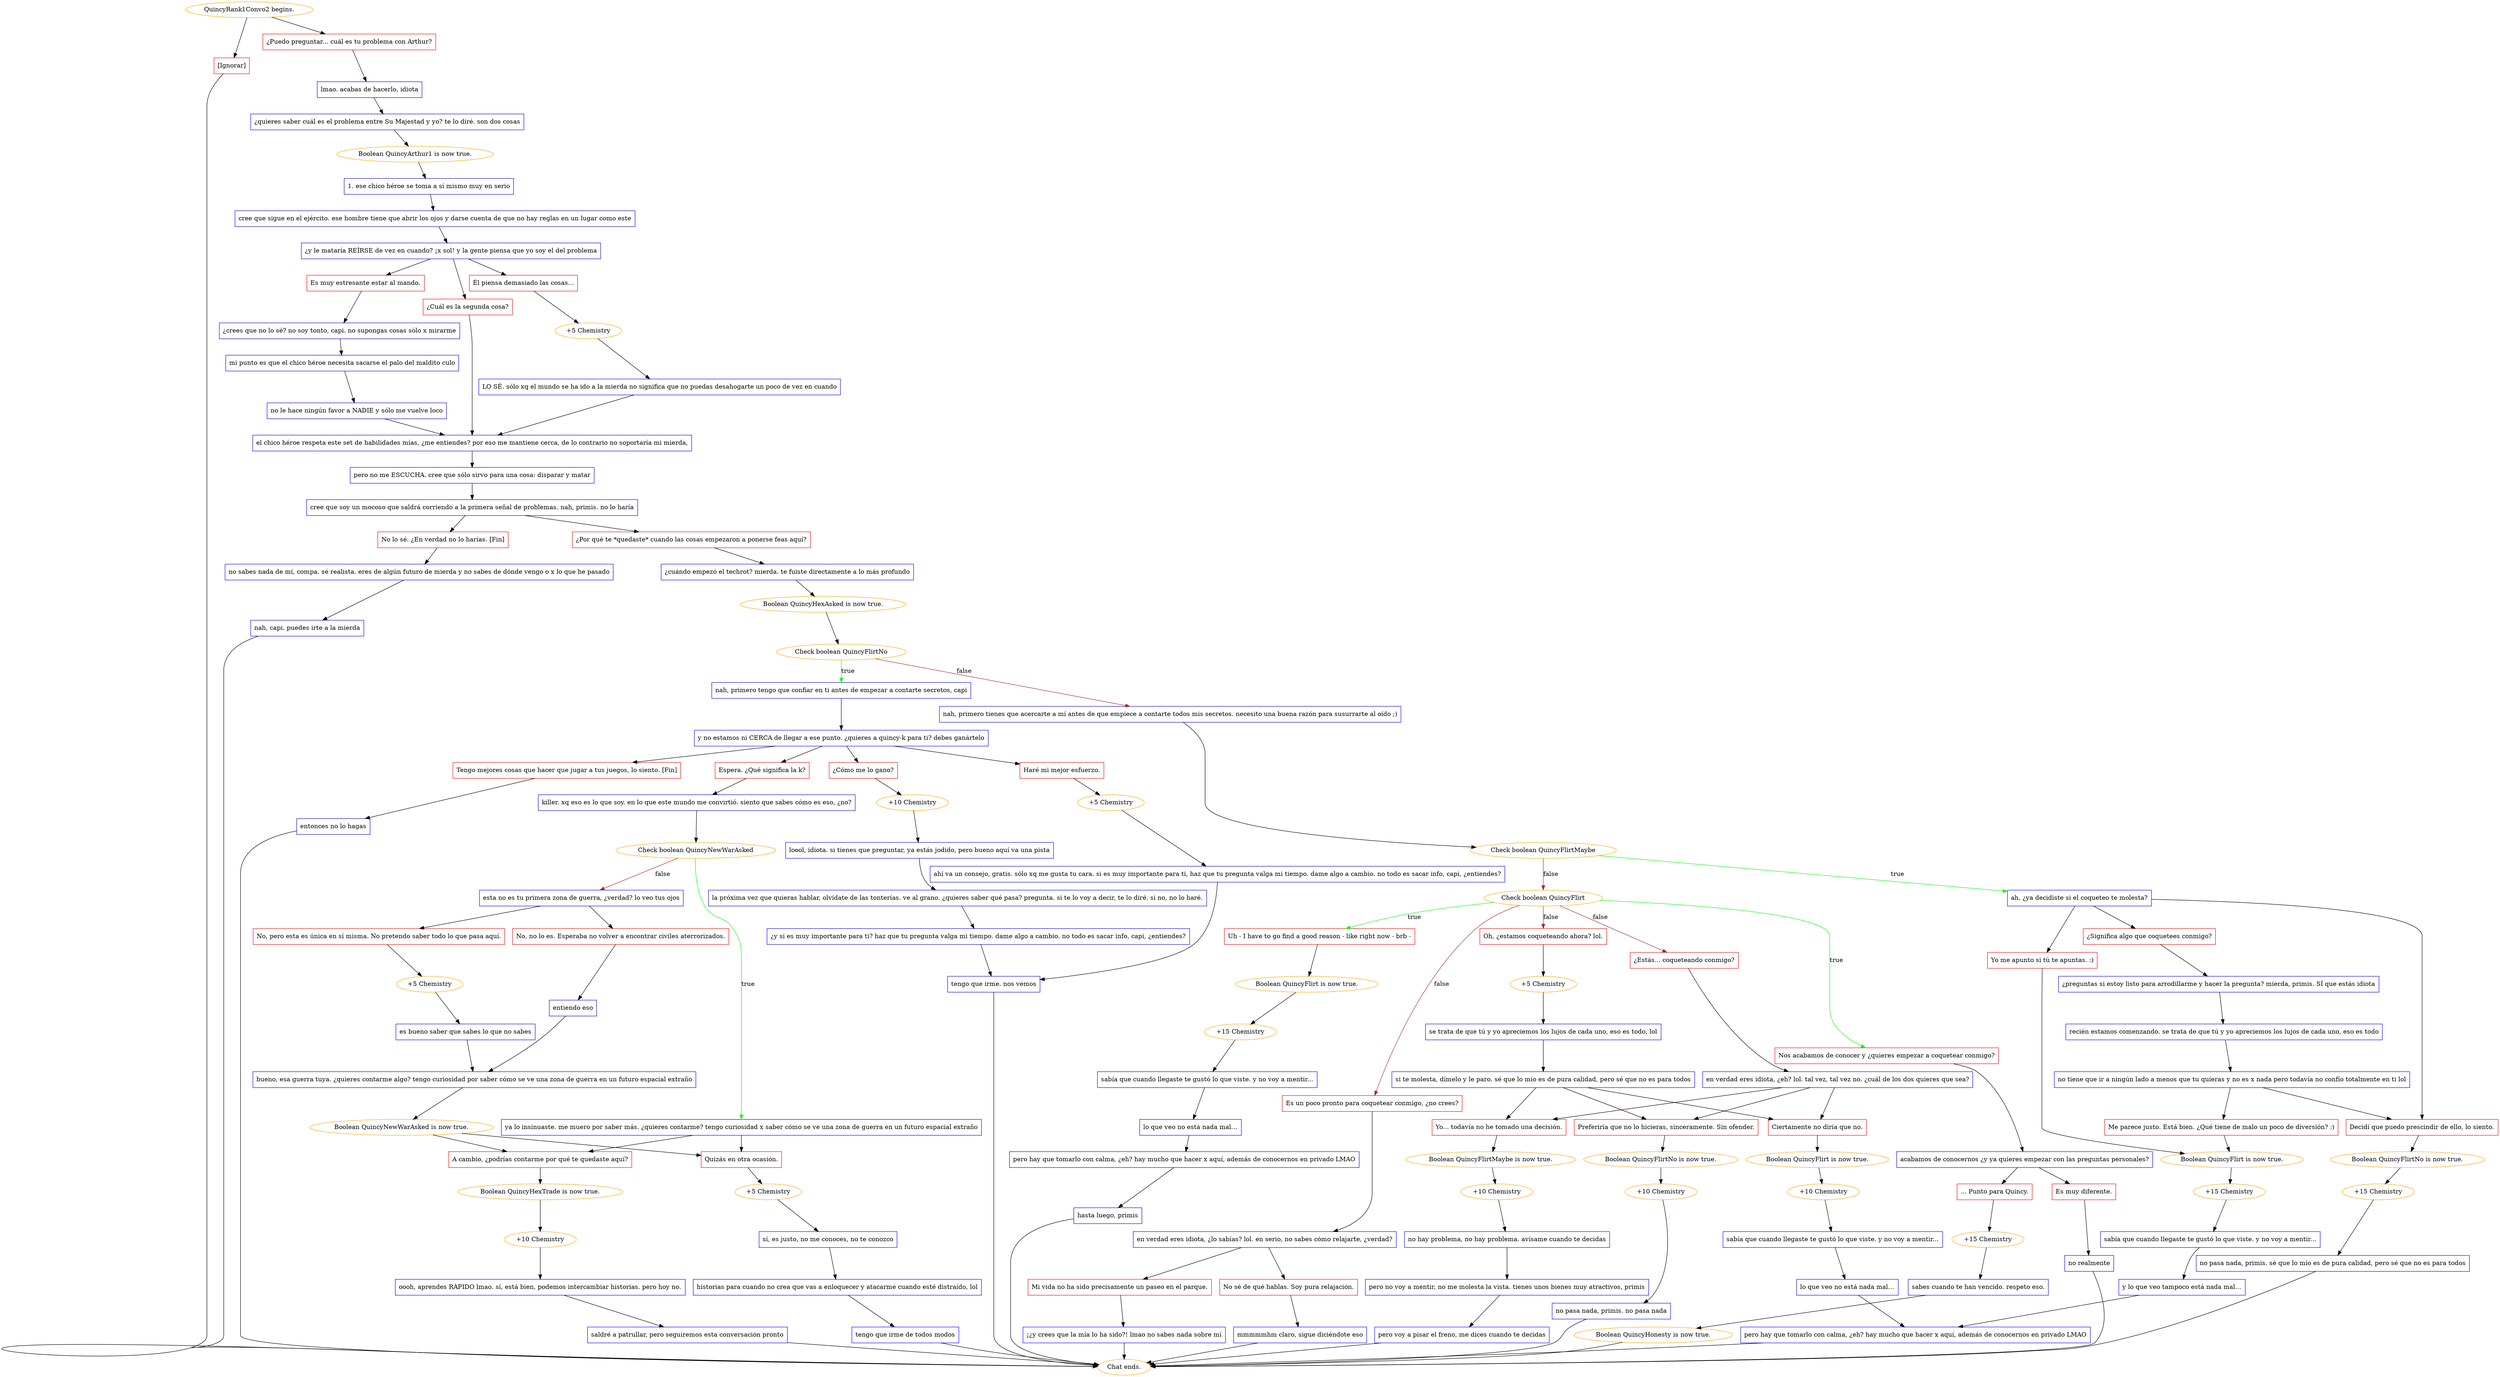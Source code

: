 digraph {
	"QuincyRank1Convo2 begins." [color=orange];
		"QuincyRank1Convo2 begins." -> j2103137465;
		"QuincyRank1Convo2 begins." -> j984287941;
	j2103137465 [label="¿Puedo preguntar... cuál es tu problema con Arthur?",shape=box,color=red];
		j2103137465 -> j1686038805;
	j984287941 [label="[Ignorar]",shape=box,color=red];
		j984287941 -> "Chat ends.";
	j1686038805 [label="lmao. acabas de hacerlo, idiota",shape=box,color=blue];
		j1686038805 -> j1963322551;
	"Chat ends." [color=orange];
	j1963322551 [label="¿quieres saber cuál es el problema entre Su Majestad y yo? te lo diré. son dos cosas",shape=box,color=blue];
		j1963322551 -> j1929264730;
	j1929264730 [label="Boolean QuincyArthur1 is now true.",color=orange];
		j1929264730 -> j589300831;
	j589300831 [label="1. ese chico héroe se toma a sí mismo muy en serio",shape=box,color=blue];
		j589300831 -> j2040102380;
	j2040102380 [label="cree que sigue en el ejército. ese hombre tiene que abrir los ojos y darse cuenta de que no hay reglas en un lugar como este",shape=box,color=blue];
		j2040102380 -> j2929891793;
	j2929891793 [label="¿y le mataría REÍRSE de vez en cuando? ¡x sol! y la gente piensa que yo soy el del problema",shape=box,color=blue];
		j2929891793 -> j599671821;
		j2929891793 -> j252503050;
		j2929891793 -> j3139952950;
	j599671821 [label="Es muy estresante estar al mando.",shape=box,color=red];
		j599671821 -> j258254594;
	j252503050 [label="Él piensa demasiado las cosas...",shape=box,color=red];
		j252503050 -> j1441836080;
	j3139952950 [label="¿Cuál es la segunda cosa?",shape=box,color=red];
		j3139952950 -> j3248741734;
	j258254594 [label="¿crees que no lo sé? no soy tonto, capi. no supongas cosas sólo x mirarme",shape=box,color=blue];
		j258254594 -> j244085212;
	j1441836080 [label="+5 Chemistry",color=orange];
		j1441836080 -> j2646067137;
	j3248741734 [label="el chico héroe respeta este set de habilidades mías, ¿me entiendes? por eso me mantiene cerca, de lo contrario no soportaría mi mierda,",shape=box,color=blue];
		j3248741734 -> j591758735;
	j244085212 [label="mi punto es que el chico héroe necesita sacarse el palo del maldito culo",shape=box,color=blue];
		j244085212 -> j2954507470;
	j2646067137 [label="LO SÉ. sólo xq el mundo se ha ido a la mierda no significa que no puedas desahogarte un poco de vez en cuando",shape=box,color=blue];
		j2646067137 -> j3248741734;
	j591758735 [label="pero no me ESCUCHA. cree que sólo sirvo para una cosa: disparar y matar",shape=box,color=blue];
		j591758735 -> j365344543;
	j2954507470 [label="no le hace ningún favor a NADIE y sólo me vuelve loco",shape=box,color=blue];
		j2954507470 -> j3248741734;
	j365344543 [label="cree que soy un mocoso que saldrá corriendo a la primera señal de problemas. nah, primis. no lo haría",shape=box,color=blue];
		j365344543 -> j1533027700;
		j365344543 -> j258099809;
	j1533027700 [label="¿Por qué te *quedaste* cuando las cosas empezaron a ponerse feas aquí?",shape=box,color=red];
		j1533027700 -> j140089773;
	j258099809 [label="No lo sé. ¿En verdad no lo harías. [Fin]",shape=box,color=red];
		j258099809 -> j1756058439;
	j140089773 [label="¿cuándo empezó el techrot? mierda. te fuiste directamente a lo más profundo",shape=box,color=blue];
		j140089773 -> j3641590870;
	j1756058439 [label="no sabes nada de mí, compa. sé realista. eres de algún futuro de mierda y no sabes de dónde vengo o x lo que he pasado",shape=box,color=blue];
		j1756058439 -> j3578757200;
	j3641590870 [label="Boolean QuincyHexAsked is now true.",color=orange];
		j3641590870 -> j3548048665;
	j3578757200 [label="nah, capi. puedes irte a la mierda",shape=box,color=blue];
		j3578757200 -> "Chat ends.";
	j3548048665 [label="Check boolean QuincyFlirtNo",color=orange];
		j3548048665 -> j2376687721 [label=true,color=green];
		j3548048665 -> j4053952043 [label=false,color=brown];
	j2376687721 [label="nah, primero tengo que confiar en ti antes de empezar a contarte secretos, capi",shape=box,color=blue];
		j2376687721 -> j1550435138;
	j4053952043 [label="nah, primero tienes que acercarte a mí antes de que empiece a contarte todos mis secretos. necesito una buena razón para susurrarte al oído ;)",shape=box,color=blue];
		j4053952043 -> j1233336455;
	j1550435138 [label="y no estamos ni CERCA de llegar a ese punto. ¿quieres a quincy-k para ti? debes ganártelo",shape=box,color=blue];
		j1550435138 -> j2220430048;
		j1550435138 -> j3500237958;
		j1550435138 -> j1478395084;
		j1550435138 -> j1458069266;
	j1233336455 [label="Check boolean QuincyFlirtMaybe",color=orange];
		j1233336455 -> j335749850 [label=true,color=green];
		j1233336455 -> j1983737803 [label=false,color=brown];
	j2220430048 [label="Haré mi mejor esfuerzo.",shape=box,color=red];
		j2220430048 -> j1387906122;
	j3500237958 [label="¿Cómo me lo gano?",shape=box,color=red];
		j3500237958 -> j2334404979;
	j1478395084 [label="Espera. ¿Qué significa la k?",shape=box,color=red];
		j1478395084 -> j108337397;
	j1458069266 [label="Tengo mejores cosas que hacer que jugar a tus juegos, lo siento. [Fin]",shape=box,color=red];
		j1458069266 -> j3580346786;
	j335749850 [label="ah, ¿ya decidiste si el coqueteo te molesta?",shape=box,color=blue];
		j335749850 -> j1638588750;
		j335749850 -> j3006659251;
		j335749850 -> j1684333145;
	j1983737803 [label="Check boolean QuincyFlirt",color=orange];
		j1983737803 -> j1087824996 [label=true,color=green];
		j1983737803 -> j2180421356 [label=true,color=green];
		j1983737803 -> j823958461 [label=false,color=brown];
		j1983737803 -> j1432697129 [label=false,color=brown];
		j1983737803 -> j264988269 [label=false,color=brown];
	j1387906122 [label="+5 Chemistry",color=orange];
		j1387906122 -> j2484239361;
	j2334404979 [label="+10 Chemistry",color=orange];
		j2334404979 -> j1353328274;
	j108337397 [label="killer. xq eso es lo que soy. en lo que este mundo me convirtió. siento que sabes cómo es eso, ¿no?",shape=box,color=blue];
		j108337397 -> j1671206785;
	j3580346786 [label="entonces no lo hagas",shape=box,color=blue];
		j3580346786 -> "Chat ends.";
	j1638588750 [label="¿Significa algo que coquetees conmigo?",shape=box,color=red];
		j1638588750 -> j2964129278;
	j3006659251 [label="Yo me apunto si tú te apuntas. :)",shape=box,color=red];
		j3006659251 -> j1197094961;
	j1684333145 [label="Decidí que puedo prescindir de ello, lo siento.",shape=box,color=red];
		j1684333145 -> j2888650273;
	j1087824996 [label="Uh - I have to go find a good reason - like right now - brb -",shape=box,color=red];
		j1087824996 -> j1759959352;
	j2180421356 [label="Nos acabamos de conocer y ¿quieres empezar a coquetear conmigo?",shape=box,color=red];
		j2180421356 -> j3842305750;
	j823958461 [label="Es un poco pronto para coquetear conmigo, ¿no crees?",shape=box,color=red];
		j823958461 -> j3039796000;
	j1432697129 [label="¿Estás... coqueteando conmigo?",shape=box,color=red];
		j1432697129 -> j2315038163;
	j264988269 [label="Oh, ¿estamos coqueteando ahora? lol.",shape=box,color=red];
		j264988269 -> j1076822644;
	j2484239361 [label="ahí va un consejo, gratis. sólo xq me gusta tu cara. si es muy importante para ti, haz que tu pregunta valga mi tiempo. dame algo a cambio. no todo es sacar info, capi, ¿entiendes?",shape=box,color=blue];
		j2484239361 -> j2094224246;
	j1353328274 [label="loool, idiota. si tienes que preguntar, ya estás jodido, pero bueno aquí va una pista",shape=box,color=blue];
		j1353328274 -> j589371453;
	j1671206785 [label="Check boolean QuincyNewWarAsked",color=orange];
		j1671206785 -> j3514331476 [label=true,color=green];
		j1671206785 -> j305352065 [label=false,color=brown];
	j2964129278 [label="¿preguntas si estoy listo para arrodillarme y hacer la pregunta? mierda, primis. SÍ que estás idiota",shape=box,color=blue];
		j2964129278 -> j2989559688;
	j1197094961 [label="Boolean QuincyFlirt is now true.",color=orange];
		j1197094961 -> j216250152;
	j2888650273 [label="Boolean QuincyFlirtNo is now true.",color=orange];
		j2888650273 -> j4091310237;
	j1759959352 [label="Boolean QuincyFlirt is now true.",color=orange];
		j1759959352 -> j2124196648;
	j3842305750 [label="acabamos de conocernos ¿y ya quieres empezar con las preguntas personales?",shape=box,color=blue];
		j3842305750 -> j2404629006;
		j3842305750 -> j3232530474;
	j3039796000 [label="en verdad eres idiota, ¿lo sabías? lol. en serio, no sabes cómo relajarte, ¿verdad?",shape=box,color=blue];
		j3039796000 -> j1592043096;
		j3039796000 -> j933005291;
	j2315038163 [label="en verdad eres idiota, ¿eh? lol. tal vez, tal vez no. ¿cuál de los dos quieres que sea?",shape=box,color=blue];
		j2315038163 -> j3595216463;
		j2315038163 -> j4097894717;
		j2315038163 -> j181731940;
	j1076822644 [label="+5 Chemistry",color=orange];
		j1076822644 -> j876970780;
	j2094224246 [label="tengo que irme. nos vemos",shape=box,color=blue];
		j2094224246 -> "Chat ends.";
	j589371453 [label="la próxima vez que quieras hablar, olvídate de las tonterías. ve al grano. ¿quieres saber qué pasa? pregunta. si te lo voy a decir, te lo diré. si no, no lo haré.",shape=box,color=blue];
		j589371453 -> j3929117538;
	j3514331476 [label="ya lo insinuaste. me muero por saber más. ¿quieres contarme? tengo curiosidad x saber cómo se ve una zona de guerra en un futuro espacial extraño",shape=box,color=blue];
		j3514331476 -> j3326915072;
		j3514331476 -> j1281392781;
	j305352065 [label="esta no es tu primera zona de guerra, ¿verdad? lo veo tus ojos",shape=box,color=blue];
		j305352065 -> j1123295683;
		j305352065 -> j1090415735;
	j2989559688 [label="recién estamos comenzando. se trata de que tú y yo apreciemos los lujos de cada uno, eso es todo",shape=box,color=blue];
		j2989559688 -> j2227037105;
	j216250152 [label="+15 Chemistry",color=orange];
		j216250152 -> j1896444290;
	j4091310237 [label="+15 Chemistry",color=orange];
		j4091310237 -> j2772264242;
	j2124196648 [label="+15 Chemistry",color=orange];
		j2124196648 -> j2324656308;
	j2404629006 [label="... Punto para Quincy.",shape=box,color=red];
		j2404629006 -> j253901121;
	j3232530474 [label="Es muy diferente.",shape=box,color=red];
		j3232530474 -> j3685924343;
	j1592043096 [label="Mi vida no ha sido precisamente un paseo en el parque.",shape=box,color=red];
		j1592043096 -> j350153174;
	j933005291 [label="No sé de qué hablas. Soy pura relajación.",shape=box,color=red];
		j933005291 -> j1198423176;
	j3595216463 [label="Ciertamente no diría que no.",shape=box,color=red];
		j3595216463 -> j1163817958;
	j4097894717 [label="Yo... todavía no he tomado una decisión.",shape=box,color=red];
		j4097894717 -> j2864462662;
	j181731940 [label="Preferiría que no lo hicieras, sinceramente. Sin ofender.",shape=box,color=red];
		j181731940 -> j1087829530;
	j876970780 [label="se trata de que tú y yo apreciemos los lujos de cada uno, eso es todo, lol",shape=box,color=blue];
		j876970780 -> j591950676;
	j3929117538 [label="¿y si es muy importante para ti? haz que tu pregunta valga mi tiempo. dame algo a cambio. no todo es sacar info, capi, ¿entiendes?",shape=box,color=blue];
		j3929117538 -> j2094224246;
	j3326915072 [label="A cambio, ¿podrías contarme por qué te quedaste aquí?",shape=box,color=red];
		j3326915072 -> j1321675695;
	j1281392781 [label="Quizás en otra ocasión.",shape=box,color=red];
		j1281392781 -> j99535325;
	j1123295683 [label="No, no lo es. Esperaba no volver a encontrar civiles aterrorizados.",shape=box,color=red];
		j1123295683 -> j1752394855;
	j1090415735 [label="No, pero esta es única en sí misma. No pretendo saber todo lo que pasa aquí.",shape=box,color=red];
		j1090415735 -> j2699742379;
	j2227037105 [label="no tiene que ir a ningún lado a menos que tu quieras y no es x nada pero todavía no confío totalmente en ti lol",shape=box,color=blue];
		j2227037105 -> j1904639100;
		j2227037105 -> j1684333145;
	j1896444290 [label="sabía que cuando llegaste te gustó lo que viste. y no voy a mentir...",shape=box,color=blue];
		j1896444290 -> j2727742565;
	j2772264242 [label="no pasa nada, primis. sé que lo mío es de pura calidad, pero sé que no es para todos",shape=box,color=blue];
		j2772264242 -> "Chat ends.";
	j2324656308 [label="sabía que cuando llegaste te gustó lo que viste. y no voy a mentir...",shape=box,color=blue];
		j2324656308 -> j3073742307;
	j253901121 [label="+15 Chemistry",color=orange];
		j253901121 -> j4262330246;
	j3685924343 [label="no realmente",shape=box,color=blue];
		j3685924343 -> "Chat ends.";
	j350153174 [label="¡¿y crees que la mía lo ha sido?! lmao no sabes nada sobre mí",shape=box,color=blue];
		j350153174 -> "Chat ends.";
	j1198423176 [label="mmmmmhm claro, sigue diciéndote eso",shape=box,color=blue];
		j1198423176 -> "Chat ends.";
	j1163817958 [label="Boolean QuincyFlirt is now true.",color=orange];
		j1163817958 -> j78423031;
	j2864462662 [label="Boolean QuincyFlirtMaybe is now true.",color=orange];
		j2864462662 -> j552008819;
	j1087829530 [label="Boolean QuincyFlirtNo is now true.",color=orange];
		j1087829530 -> j1525324632;
	j591950676 [label="si te molesta, dímelo y le paro. sé que lo mío es de pura calidad, pero sé que no es para todos",shape=box,color=blue];
		j591950676 -> j3595216463;
		j591950676 -> j4097894717;
		j591950676 -> j181731940;
	j1321675695 [label="Boolean QuincyHexTrade is now true.",color=orange];
		j1321675695 -> j489229752;
	j99535325 [label="+5 Chemistry",color=orange];
		j99535325 -> j1188113496;
	j1752394855 [label="entiendo eso",shape=box,color=blue];
		j1752394855 -> j3420328008;
	j2699742379 [label="+5 Chemistry",color=orange];
		j2699742379 -> j4107742615;
	j1904639100 [label="Me parece justo. Está bien. ¿Qué tiene de malo un poco de diversión? :)",shape=box,color=red];
		j1904639100 -> j1197094961;
	j2727742565 [label="y lo que veo tampoco está nada mal…",shape=box,color=blue];
		j2727742565 -> j3184906273;
	j3073742307 [label="lo que veo no está nada mal…",shape=box,color=blue];
		j3073742307 -> j1931202612;
	j4262330246 [label="sabes cuando te han vencido. respeto eso.",shape=box,color=blue];
		j4262330246 -> j2479473236;
	j78423031 [label="+10 Chemistry",color=orange];
		j78423031 -> j539812700;
	j552008819 [label="+10 Chemistry",color=orange];
		j552008819 -> j1551089132;
	j1525324632 [label="+10 Chemistry",color=orange];
		j1525324632 -> j4097578784;
	j489229752 [label="+10 Chemistry",color=orange];
		j489229752 -> j1882941834;
	j1188113496 [label="sí, es justo, no me conoces, no te conozco",shape=box,color=blue];
		j1188113496 -> j744316200;
	j3420328008 [label="bueno, esa guerra tuya. ¿quieres contarme algo? tengo curiosidad por saber cómo se ve una zona de guerra en un futuro espacial extraño",shape=box,color=blue];
		j3420328008 -> j1389823037;
	j4107742615 [label="es bueno saber que sabes lo que no sabes",shape=box,color=blue];
		j4107742615 -> j3420328008;
	j3184906273 [label="pero hay que tomarlo con calma, ¿eh? hay mucho que hacer x aquí, además de conocernos en privado LMAO",shape=box,color=blue];
		j3184906273 -> "Chat ends.";
	j1931202612 [label="pero hay que tomarlo con calma, ¿eh? hay mucho que hacer x aquí, además de conocernos en privado LMAO",shape=box,color=blue];
		j1931202612 -> j1002583766;
	j2479473236 [label="Boolean QuincyHonesty is now true.",color=orange];
		j2479473236 -> "Chat ends.";
	j539812700 [label="sabía que cuando llegaste te gustó lo que viste. y no voy a mentir...",shape=box,color=blue];
		j539812700 -> j790313181;
	j1551089132 [label="no hay problema, no hay problema. avísame cuando te decidas",shape=box,color=blue];
		j1551089132 -> j3642712956;
	j4097578784 [label="no pasa nada, primis. no pasa nada",shape=box,color=blue];
		j4097578784 -> "Chat ends.";
	j1882941834 [label="oooh, aprendes RÁPIDO lmao. sí, está bien, podemos intercambiar historias. pero hoy no.",shape=box,color=blue];
		j1882941834 -> j2588880671;
	j744316200 [label="historias para cuando no crea que vas a enloquecer y atacarme cuando esté distraído, lol",shape=box,color=blue];
		j744316200 -> j4036845335;
	j1389823037 [label="Boolean QuincyNewWarAsked is now true.",color=orange];
		j1389823037 -> j3326915072;
		j1389823037 -> j1281392781;
	j1002583766 [label="hasta luego, primis",shape=box,color=blue];
		j1002583766 -> "Chat ends.";
	j790313181 [label="lo que veo no está nada mal…",shape=box,color=blue];
		j790313181 -> j3184906273;
	j3642712956 [label="pero no voy a mentir, no me molesta la vista. tienes unos bienes muy atractivos, primis",shape=box,color=blue];
		j3642712956 -> j2544833341;
	j2588880671 [label="saldré a patrullar, pero seguiremos esta conversación pronto",shape=box,color=blue];
		j2588880671 -> "Chat ends.";
	j4036845335 [label="tengo que irme de todos modos",shape=box,color=blue];
		j4036845335 -> "Chat ends.";
	j2544833341 [label="pero voy a pisar el freno, me dices cuando te decidas",shape=box,color=blue];
		j2544833341 -> "Chat ends.";
}